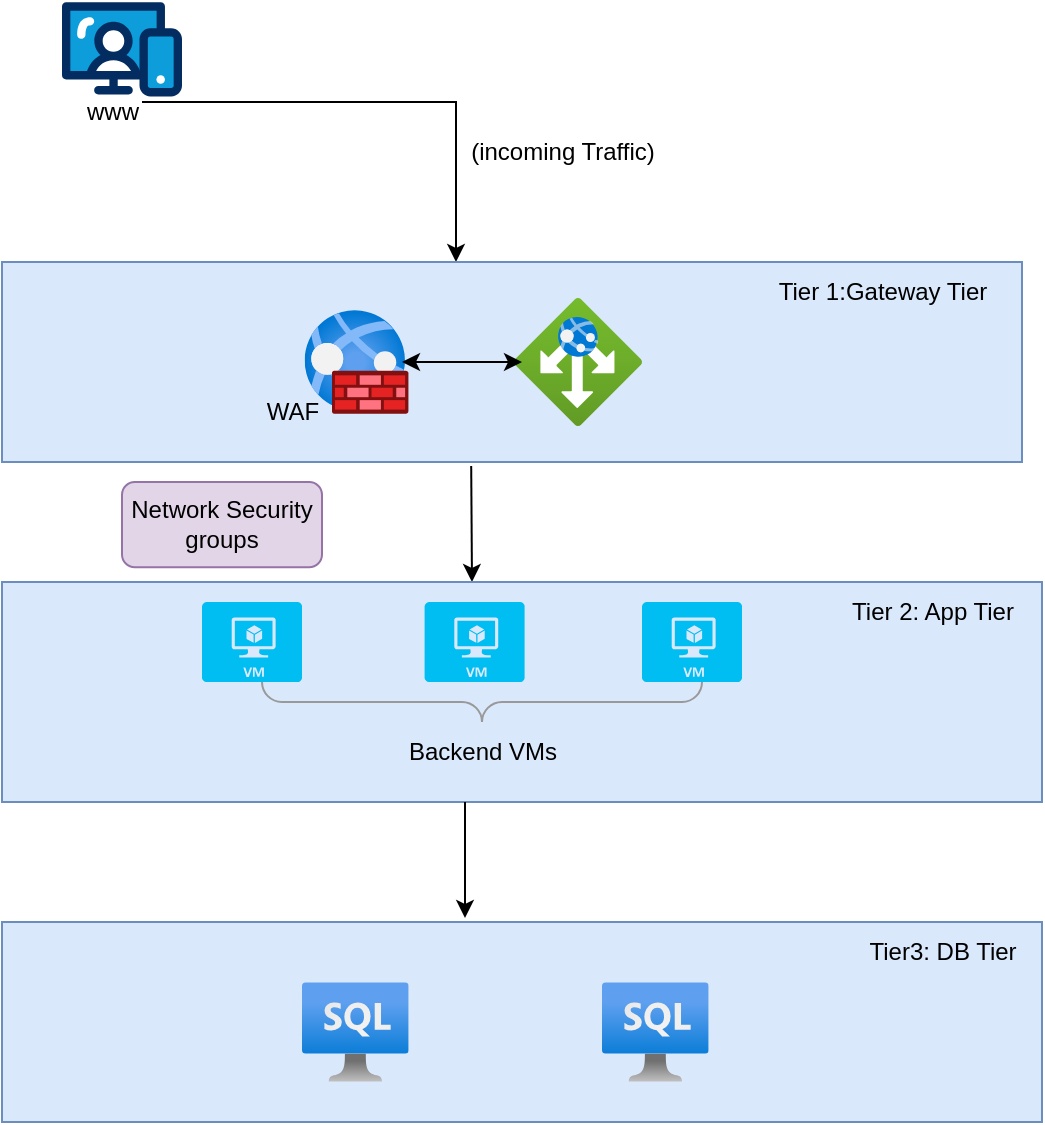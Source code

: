 <mxfile version="22.0.4" type="github">
  <diagram name="Page-1" id="O5OJiZE5uKakPps5HQS2">
    <mxGraphModel dx="1050" dy="566" grid="1" gridSize="10" guides="1" tooltips="1" connect="1" arrows="1" fold="1" page="1" pageScale="1" pageWidth="850" pageHeight="1100" math="0" shadow="0">
      <root>
        <mxCell id="0" />
        <mxCell id="1" parent="0" />
        <mxCell id="S0eYHxeHGgmM82dF2VcT-1" value="" style="verticalLabelPosition=bottom;aspect=fixed;html=1;shape=mxgraph.salesforce.web;" parent="1" vertex="1">
          <mxGeometry x="210" y="10" width="60" height="47.4" as="geometry" />
        </mxCell>
        <mxCell id="S0eYHxeHGgmM82dF2VcT-2" value="www" style="text;html=1;align=center;verticalAlign=middle;resizable=0;points=[];autosize=1;strokeColor=none;fillColor=none;" parent="1" vertex="1">
          <mxGeometry x="210" y="50" width="50" height="30" as="geometry" />
        </mxCell>
        <mxCell id="S0eYHxeHGgmM82dF2VcT-3" value="" style="endArrow=classic;html=1;rounded=0;" parent="1" edge="1">
          <mxGeometry width="50" height="50" relative="1" as="geometry">
            <mxPoint x="250" y="60" as="sourcePoint" />
            <mxPoint x="407" y="140" as="targetPoint" />
            <Array as="points">
              <mxPoint x="407" y="60" />
            </Array>
          </mxGeometry>
        </mxCell>
        <mxCell id="S0eYHxeHGgmM82dF2VcT-5" value="" style="rounded=0;whiteSpace=wrap;html=1;fillColor=#dae8fc;strokeColor=#6c8ebf;" parent="1" vertex="1">
          <mxGeometry x="180" y="140" width="510" height="100" as="geometry" />
        </mxCell>
        <mxCell id="S0eYHxeHGgmM82dF2VcT-6" value="" style="image;aspect=fixed;html=1;points=[];align=center;fontSize=12;image=img/lib/azure2/networking/Application_Gateways.svg;" parent="1" vertex="1">
          <mxGeometry x="436" y="158" width="64" height="64" as="geometry" />
        </mxCell>
        <mxCell id="S0eYHxeHGgmM82dF2VcT-7" value="Tier 1:Gateway Tier" style="text;html=1;align=center;verticalAlign=middle;resizable=0;points=[];autosize=1;strokeColor=none;fillColor=none;" parent="1" vertex="1">
          <mxGeometry x="555" y="140" width="130" height="30" as="geometry" />
        </mxCell>
        <mxCell id="S0eYHxeHGgmM82dF2VcT-8" value="&lt;br&gt;(incoming Traffic)" style="text;html=1;align=center;verticalAlign=middle;resizable=0;points=[];autosize=1;strokeColor=none;fillColor=none;" parent="1" vertex="1">
          <mxGeometry x="400" y="57.4" width="120" height="40" as="geometry" />
        </mxCell>
        <mxCell id="S0eYHxeHGgmM82dF2VcT-9" value="" style="endArrow=classic;html=1;rounded=0;exitX=0.46;exitY=1.02;exitDx=0;exitDy=0;exitPerimeter=0;" parent="1" source="S0eYHxeHGgmM82dF2VcT-5" edge="1">
          <mxGeometry width="50" height="50" relative="1" as="geometry">
            <mxPoint x="400" y="320" as="sourcePoint" />
            <mxPoint x="415" y="300" as="targetPoint" />
          </mxGeometry>
        </mxCell>
        <mxCell id="S0eYHxeHGgmM82dF2VcT-10" value="" style="rounded=0;whiteSpace=wrap;html=1;fillColor=#dae8fc;strokeColor=#6c8ebf;" parent="1" vertex="1">
          <mxGeometry x="180" y="300" width="520" height="110" as="geometry" />
        </mxCell>
        <mxCell id="S0eYHxeHGgmM82dF2VcT-11" value="Tier 2: App Tier" style="text;html=1;align=center;verticalAlign=middle;resizable=0;points=[];autosize=1;strokeColor=none;fillColor=none;" parent="1" vertex="1">
          <mxGeometry x="595" y="300" width="100" height="30" as="geometry" />
        </mxCell>
        <mxCell id="S0eYHxeHGgmM82dF2VcT-12" value="" style="verticalLabelPosition=bottom;html=1;verticalAlign=top;align=center;strokeColor=none;fillColor=#00BEF2;shape=mxgraph.azure.virtual_machine;" parent="1" vertex="1">
          <mxGeometry x="280" y="310" width="50" height="40" as="geometry" />
        </mxCell>
        <mxCell id="S0eYHxeHGgmM82dF2VcT-13" value="" style="verticalLabelPosition=bottom;html=1;verticalAlign=top;align=center;strokeColor=none;fillColor=#00BEF2;shape=mxgraph.azure.virtual_machine;" parent="1" vertex="1">
          <mxGeometry x="391.3" y="310" width="50" height="40" as="geometry" />
        </mxCell>
        <mxCell id="S0eYHxeHGgmM82dF2VcT-14" value="" style="verticalLabelPosition=bottom;html=1;verticalAlign=top;align=center;strokeColor=none;fillColor=#00BEF2;shape=mxgraph.azure.virtual_machine;" parent="1" vertex="1">
          <mxGeometry x="500" y="310" width="50" height="40" as="geometry" />
        </mxCell>
        <mxCell id="S0eYHxeHGgmM82dF2VcT-15" value="" style="endArrow=classic;html=1;rounded=0;exitX=0.46;exitY=1.02;exitDx=0;exitDy=0;exitPerimeter=0;" parent="1" edge="1">
          <mxGeometry width="50" height="50" relative="1" as="geometry">
            <mxPoint x="411.5" y="410" as="sourcePoint" />
            <mxPoint x="411.5" y="468" as="targetPoint" />
          </mxGeometry>
        </mxCell>
        <mxCell id="S0eYHxeHGgmM82dF2VcT-16" value="" style="rounded=0;whiteSpace=wrap;html=1;fillColor=#dae8fc;strokeColor=#6c8ebf;" parent="1" vertex="1">
          <mxGeometry x="180" y="470" width="520" height="100" as="geometry" />
        </mxCell>
        <mxCell id="S0eYHxeHGgmM82dF2VcT-17" value="" style="image;aspect=fixed;html=1;points=[];align=center;fontSize=12;image=img/lib/azure2/databases/Azure_SQL_VM.svg;" parent="1" vertex="1">
          <mxGeometry x="480" y="500" width="53.33" height="50" as="geometry" />
        </mxCell>
        <mxCell id="S0eYHxeHGgmM82dF2VcT-18" value="" style="image;aspect=fixed;html=1;points=[];align=center;fontSize=12;image=img/lib/azure2/databases/Azure_SQL_VM.svg;" parent="1" vertex="1">
          <mxGeometry x="330" y="500" width="53.33" height="50" as="geometry" />
        </mxCell>
        <mxCell id="S0eYHxeHGgmM82dF2VcT-19" value="Tier3: DB Tier" style="text;html=1;align=center;verticalAlign=middle;resizable=0;points=[];autosize=1;strokeColor=none;fillColor=none;" parent="1" vertex="1">
          <mxGeometry x="600" y="470" width="100" height="30" as="geometry" />
        </mxCell>
        <mxCell id="S0eYHxeHGgmM82dF2VcT-20" value="Network Security groups" style="rounded=1;whiteSpace=wrap;html=1;fillColor=#e1d5e7;strokeColor=#9673a6;" parent="1" vertex="1">
          <mxGeometry x="240" y="250" width="100" height="42.6" as="geometry" />
        </mxCell>
        <mxCell id="VbAcZW5J8bakWPC7za3g-1" value="" style="image;aspect=fixed;html=1;points=[];align=center;fontSize=12;image=img/lib/azure2/networking/Web_Application_Firewall_Policies_WAF.svg;" vertex="1" parent="1">
          <mxGeometry x="331.33" y="164" width="52" height="52" as="geometry" />
        </mxCell>
        <mxCell id="VbAcZW5J8bakWPC7za3g-2" value="" style="endArrow=classic;startArrow=classic;html=1;rounded=0;exitX=0.936;exitY=0.5;exitDx=0;exitDy=0;exitPerimeter=0;" edge="1" parent="1" source="VbAcZW5J8bakWPC7za3g-1">
          <mxGeometry width="50" height="50" relative="1" as="geometry">
            <mxPoint x="400" y="320" as="sourcePoint" />
            <mxPoint x="440" y="190" as="targetPoint" />
            <Array as="points" />
          </mxGeometry>
        </mxCell>
        <mxCell id="VbAcZW5J8bakWPC7za3g-3" value="WAF" style="text;html=1;align=center;verticalAlign=middle;resizable=0;points=[];autosize=1;strokeColor=none;fillColor=none;" vertex="1" parent="1">
          <mxGeometry x="300" y="200" width="50" height="30" as="geometry" />
        </mxCell>
        <mxCell id="VbAcZW5J8bakWPC7za3g-7" value="" style="labelPosition=right;align=left;strokeWidth=1;shape=mxgraph.mockup.markup.curlyBrace;html=1;shadow=0;dashed=0;strokeColor=#999999;direction=west;" vertex="1" parent="1">
          <mxGeometry x="310" y="350" width="220" height="20" as="geometry" />
        </mxCell>
        <mxCell id="VbAcZW5J8bakWPC7za3g-8" value="Backend VMs" style="text;html=1;align=center;verticalAlign=middle;resizable=0;points=[];autosize=1;strokeColor=none;fillColor=none;" vertex="1" parent="1">
          <mxGeometry x="370" y="370" width="100" height="30" as="geometry" />
        </mxCell>
      </root>
    </mxGraphModel>
  </diagram>
</mxfile>
